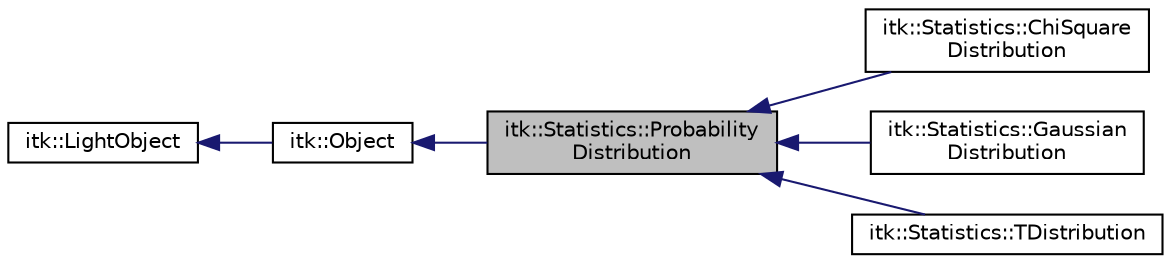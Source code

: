 digraph "itk::Statistics::ProbabilityDistribution"
{
 // LATEX_PDF_SIZE
  edge [fontname="Helvetica",fontsize="10",labelfontname="Helvetica",labelfontsize="10"];
  node [fontname="Helvetica",fontsize="10",shape=record];
  rankdir="LR";
  Node1 [label="itk::Statistics::Probability\lDistribution",height=0.2,width=0.4,color="black", fillcolor="grey75", style="filled", fontcolor="black",tooltip="ProbabilityDistribution class defines common interface for statistical distributions (pdfs,..."];
  Node2 -> Node1 [dir="back",color="midnightblue",fontsize="10",style="solid",fontname="Helvetica"];
  Node2 [label="itk::Object",height=0.2,width=0.4,color="black", fillcolor="white", style="filled",URL="$classitk_1_1Object.html",tooltip="Base class for most ITK classes."];
  Node3 -> Node2 [dir="back",color="midnightblue",fontsize="10",style="solid",fontname="Helvetica"];
  Node3 [label="itk::LightObject",height=0.2,width=0.4,color="black", fillcolor="white", style="filled",URL="$classitk_1_1LightObject.html",tooltip="Light weight base class for most itk classes."];
  Node1 -> Node4 [dir="back",color="midnightblue",fontsize="10",style="solid",fontname="Helvetica"];
  Node4 [label="itk::Statistics::ChiSquare\lDistribution",height=0.2,width=0.4,color="black", fillcolor="white", style="filled",URL="$classitk_1_1Statistics_1_1ChiSquareDistribution.html",tooltip="ChiSquareDistribution class defines the interface for a univariate Chi-Square distribution (pdfs,..."];
  Node1 -> Node5 [dir="back",color="midnightblue",fontsize="10",style="solid",fontname="Helvetica"];
  Node5 [label="itk::Statistics::Gaussian\lDistribution",height=0.2,width=0.4,color="black", fillcolor="white", style="filled",URL="$classitk_1_1Statistics_1_1GaussianDistribution.html",tooltip="GaussianDistribution class defines the interface for a univariate Gaussian distribution (pdfs,..."];
  Node1 -> Node6 [dir="back",color="midnightblue",fontsize="10",style="solid",fontname="Helvetica"];
  Node6 [label="itk::Statistics::TDistribution",height=0.2,width=0.4,color="black", fillcolor="white", style="filled",URL="$classitk_1_1Statistics_1_1TDistribution.html",tooltip="TDistribution class defines the interface for a univariate Student-t distribution (pdfs,..."];
}
